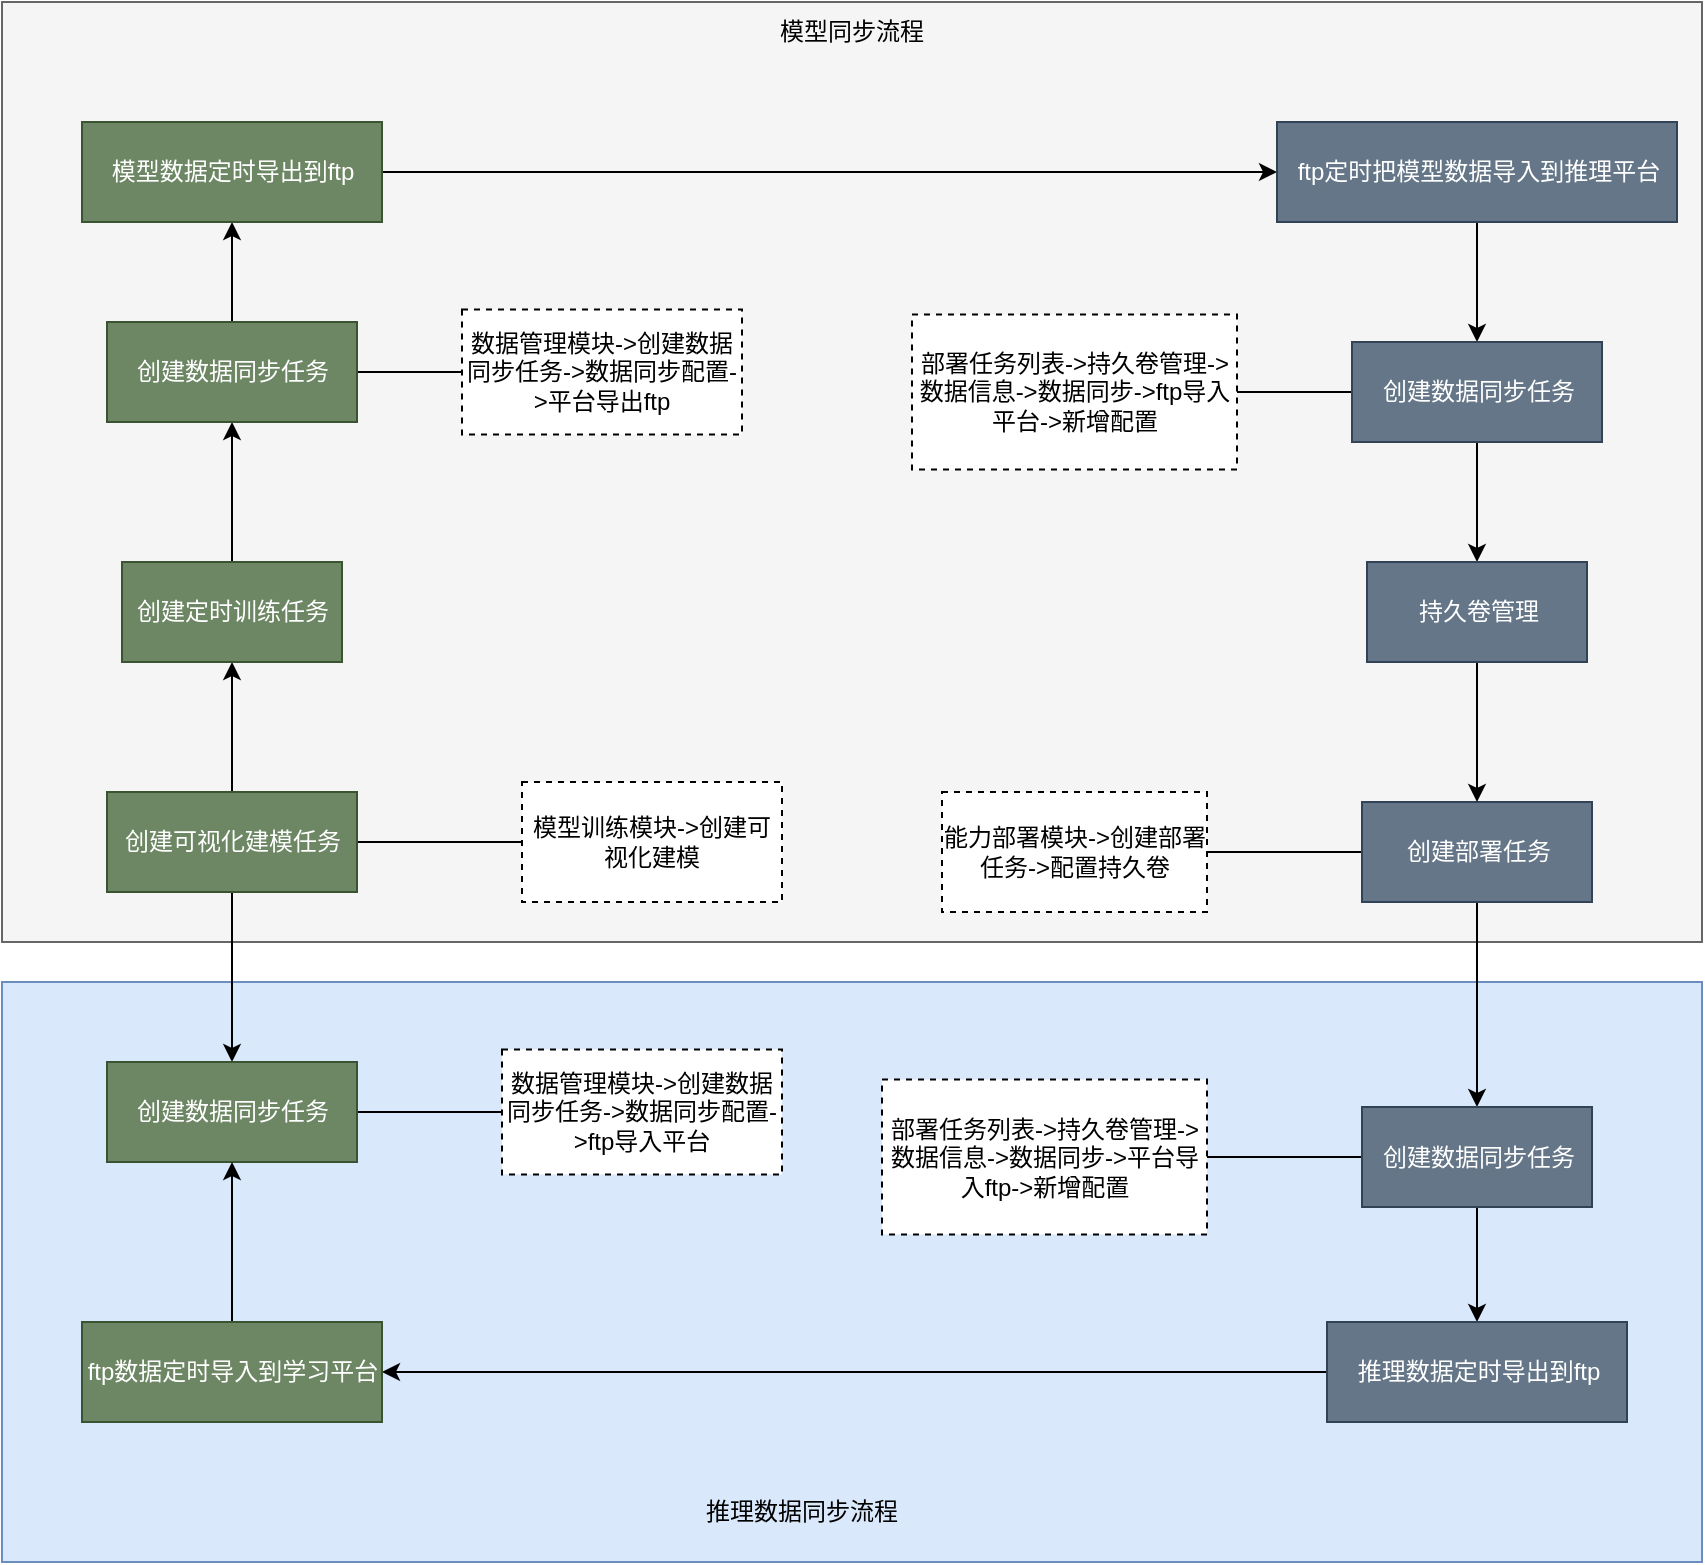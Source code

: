 <mxfile version="20.3.6" type="github">
  <diagram id="urSJdIR2Tf46Iqk3_nOT" name="第 1 页">
    <mxGraphModel dx="865" dy="1632" grid="1" gridSize="10" guides="1" tooltips="1" connect="1" arrows="1" fold="1" page="1" pageScale="1" pageWidth="827" pageHeight="1169" math="0" shadow="0">
      <root>
        <mxCell id="0" />
        <mxCell id="1" parent="0" />
        <mxCell id="3qrp_uGkJdftNhMHwffZ-61" value="" style="rounded=0;whiteSpace=wrap;html=1;fillColor=#dae8fc;strokeColor=#6c8ebf;" vertex="1" parent="1">
          <mxGeometry x="50" y="270" width="850" height="290" as="geometry" />
        </mxCell>
        <mxCell id="3qrp_uGkJdftNhMHwffZ-59" value="" style="rounded=0;whiteSpace=wrap;html=1;fillColor=#f5f5f5;fontColor=#333333;strokeColor=#666666;" vertex="1" parent="1">
          <mxGeometry x="50" y="-220" width="850" height="470" as="geometry" />
        </mxCell>
        <mxCell id="3qrp_uGkJdftNhMHwffZ-10" style="edgeStyle=orthogonalEdgeStyle;rounded=0;orthogonalLoop=1;jettySize=auto;html=1;entryX=0.5;entryY=0;entryDx=0;entryDy=0;" edge="1" parent="1" source="3qrp_uGkJdftNhMHwffZ-9" target="3qrp_uGkJdftNhMHwffZ-11">
          <mxGeometry relative="1" as="geometry">
            <mxPoint x="165" y="260" as="targetPoint" />
          </mxGeometry>
        </mxCell>
        <mxCell id="3qrp_uGkJdftNhMHwffZ-20" value="" style="edgeStyle=orthogonalEdgeStyle;rounded=0;orthogonalLoop=1;jettySize=auto;html=1;endArrow=none;endFill=0;" edge="1" parent="1" source="3qrp_uGkJdftNhMHwffZ-9" target="3qrp_uGkJdftNhMHwffZ-19">
          <mxGeometry relative="1" as="geometry" />
        </mxCell>
        <mxCell id="3qrp_uGkJdftNhMHwffZ-38" style="edgeStyle=orthogonalEdgeStyle;rounded=0;orthogonalLoop=1;jettySize=auto;html=1;entryX=0.5;entryY=1;entryDx=0;entryDy=0;endArrow=classic;endFill=1;" edge="1" parent="1" source="3qrp_uGkJdftNhMHwffZ-9" target="3qrp_uGkJdftNhMHwffZ-37">
          <mxGeometry relative="1" as="geometry" />
        </mxCell>
        <mxCell id="3qrp_uGkJdftNhMHwffZ-9" value="创建可视化建模任务" style="html=1;fillColor=#6d8764;fontColor=#ffffff;strokeColor=#3A5431;" vertex="1" parent="1">
          <mxGeometry x="102.5" y="175" width="125" height="50" as="geometry" />
        </mxCell>
        <mxCell id="3qrp_uGkJdftNhMHwffZ-23" style="edgeStyle=orthogonalEdgeStyle;rounded=0;orthogonalLoop=1;jettySize=auto;html=1;entryX=0;entryY=0.5;entryDx=0;entryDy=0;endArrow=none;endFill=0;" edge="1" parent="1" source="3qrp_uGkJdftNhMHwffZ-11" target="3qrp_uGkJdftNhMHwffZ-22">
          <mxGeometry relative="1" as="geometry" />
        </mxCell>
        <mxCell id="3qrp_uGkJdftNhMHwffZ-11" value="创建数据同步任务" style="html=1;fillColor=#6d8764;fontColor=#ffffff;strokeColor=#3A5431;" vertex="1" parent="1">
          <mxGeometry x="102.5" y="310" width="125" height="50" as="geometry" />
        </mxCell>
        <mxCell id="3qrp_uGkJdftNhMHwffZ-18" style="edgeStyle=orthogonalEdgeStyle;rounded=0;orthogonalLoop=1;jettySize=auto;html=1;" edge="1" parent="1" source="3qrp_uGkJdftNhMHwffZ-14" target="3qrp_uGkJdftNhMHwffZ-17">
          <mxGeometry relative="1" as="geometry" />
        </mxCell>
        <mxCell id="3qrp_uGkJdftNhMHwffZ-26" value="" style="edgeStyle=orthogonalEdgeStyle;rounded=0;orthogonalLoop=1;jettySize=auto;html=1;endArrow=none;endFill=0;" edge="1" parent="1" source="3qrp_uGkJdftNhMHwffZ-14" target="3qrp_uGkJdftNhMHwffZ-25">
          <mxGeometry relative="1" as="geometry" />
        </mxCell>
        <mxCell id="3qrp_uGkJdftNhMHwffZ-14" value="创建部署任务" style="html=1;fillColor=#647687;fontColor=#ffffff;strokeColor=#314354;" vertex="1" parent="1">
          <mxGeometry x="730" y="180" width="115" height="50" as="geometry" />
        </mxCell>
        <mxCell id="3qrp_uGkJdftNhMHwffZ-28" value="" style="edgeStyle=orthogonalEdgeStyle;rounded=0;orthogonalLoop=1;jettySize=auto;html=1;endArrow=none;endFill=0;" edge="1" parent="1" source="3qrp_uGkJdftNhMHwffZ-17" target="3qrp_uGkJdftNhMHwffZ-27">
          <mxGeometry relative="1" as="geometry" />
        </mxCell>
        <mxCell id="3qrp_uGkJdftNhMHwffZ-32" style="edgeStyle=orthogonalEdgeStyle;rounded=0;orthogonalLoop=1;jettySize=auto;html=1;entryX=0.5;entryY=0;entryDx=0;entryDy=0;" edge="1" parent="1" source="3qrp_uGkJdftNhMHwffZ-17" target="3qrp_uGkJdftNhMHwffZ-29">
          <mxGeometry relative="1" as="geometry" />
        </mxCell>
        <mxCell id="3qrp_uGkJdftNhMHwffZ-17" value="创建数据同步任务" style="html=1;fillColor=#647687;fontColor=#ffffff;strokeColor=#314354;" vertex="1" parent="1">
          <mxGeometry x="730" y="332.5" width="115" height="50" as="geometry" />
        </mxCell>
        <mxCell id="3qrp_uGkJdftNhMHwffZ-19" value="&lt;span style=&quot;&quot;&gt;模型训练模块-&amp;gt;创建可视化建模&lt;/span&gt;" style="whiteSpace=wrap;html=1;dashed=1;" vertex="1" parent="1">
          <mxGeometry x="310" y="170" width="130" height="60" as="geometry" />
        </mxCell>
        <mxCell id="3qrp_uGkJdftNhMHwffZ-22" value="&lt;span style=&quot;&quot;&gt;数据管理模块-&amp;gt;创建数据同步任务-&amp;gt;数据同步配置-&amp;gt;ftp导入平台&lt;/span&gt;" style="whiteSpace=wrap;html=1;dashed=1;" vertex="1" parent="1">
          <mxGeometry x="300" y="303.75" width="140" height="62.5" as="geometry" />
        </mxCell>
        <mxCell id="3qrp_uGkJdftNhMHwffZ-25" value="&lt;span style=&quot;&quot;&gt;能力部署模块-&amp;gt;创建部署任务-&amp;gt;配置持久卷&lt;/span&gt;" style="whiteSpace=wrap;html=1;dashed=1;" vertex="1" parent="1">
          <mxGeometry x="520" y="175" width="132.5" height="60" as="geometry" />
        </mxCell>
        <mxCell id="3qrp_uGkJdftNhMHwffZ-27" value="部署任务列表-&amp;gt;持久卷管理-&amp;gt;数据信息-&amp;gt;数据同步-&amp;gt;平台导入ftp-&amp;gt;新增配置" style="whiteSpace=wrap;html=1;dashed=1;" vertex="1" parent="1">
          <mxGeometry x="490" y="318.75" width="162.5" height="77.5" as="geometry" />
        </mxCell>
        <mxCell id="3qrp_uGkJdftNhMHwffZ-33" style="edgeStyle=orthogonalEdgeStyle;rounded=0;orthogonalLoop=1;jettySize=auto;html=1;entryX=1;entryY=0.5;entryDx=0;entryDy=0;" edge="1" parent="1" source="3qrp_uGkJdftNhMHwffZ-29" target="3qrp_uGkJdftNhMHwffZ-30">
          <mxGeometry relative="1" as="geometry" />
        </mxCell>
        <mxCell id="3qrp_uGkJdftNhMHwffZ-29" value="推理数据定时导出到ftp" style="html=1;fillColor=#647687;fontColor=#ffffff;strokeColor=#314354;" vertex="1" parent="1">
          <mxGeometry x="712.5" y="440" width="150" height="50" as="geometry" />
        </mxCell>
        <mxCell id="3qrp_uGkJdftNhMHwffZ-31" style="edgeStyle=orthogonalEdgeStyle;rounded=0;orthogonalLoop=1;jettySize=auto;html=1;entryX=0.5;entryY=1;entryDx=0;entryDy=0;" edge="1" parent="1" source="3qrp_uGkJdftNhMHwffZ-30" target="3qrp_uGkJdftNhMHwffZ-11">
          <mxGeometry relative="1" as="geometry" />
        </mxCell>
        <mxCell id="3qrp_uGkJdftNhMHwffZ-30" value="ftp数据定时导入到学习平台" style="html=1;fillColor=#6d8764;fontColor=#ffffff;strokeColor=#3A5431;" vertex="1" parent="1">
          <mxGeometry x="90" y="440" width="150" height="50" as="geometry" />
        </mxCell>
        <mxCell id="3qrp_uGkJdftNhMHwffZ-40" style="edgeStyle=orthogonalEdgeStyle;rounded=0;orthogonalLoop=1;jettySize=auto;html=1;entryX=0.5;entryY=1;entryDx=0;entryDy=0;endArrow=classic;endFill=1;" edge="1" parent="1" source="3qrp_uGkJdftNhMHwffZ-37" target="3qrp_uGkJdftNhMHwffZ-39">
          <mxGeometry relative="1" as="geometry" />
        </mxCell>
        <mxCell id="3qrp_uGkJdftNhMHwffZ-37" value="创建定时训练任务" style="html=1;fillColor=#6d8764;fontColor=#ffffff;strokeColor=#3A5431;" vertex="1" parent="1">
          <mxGeometry x="110" y="60" width="110" height="50" as="geometry" />
        </mxCell>
        <mxCell id="3qrp_uGkJdftNhMHwffZ-44" style="edgeStyle=orthogonalEdgeStyle;rounded=0;orthogonalLoop=1;jettySize=auto;html=1;entryX=0.5;entryY=1;entryDx=0;entryDy=0;endArrow=classic;endFill=1;" edge="1" parent="1" source="3qrp_uGkJdftNhMHwffZ-39" target="3qrp_uGkJdftNhMHwffZ-43">
          <mxGeometry relative="1" as="geometry" />
        </mxCell>
        <mxCell id="3qrp_uGkJdftNhMHwffZ-50" style="edgeStyle=orthogonalEdgeStyle;rounded=0;orthogonalLoop=1;jettySize=auto;html=1;entryX=0;entryY=0.5;entryDx=0;entryDy=0;endArrow=none;endFill=0;" edge="1" parent="1" source="3qrp_uGkJdftNhMHwffZ-39" target="3qrp_uGkJdftNhMHwffZ-49">
          <mxGeometry relative="1" as="geometry" />
        </mxCell>
        <mxCell id="3qrp_uGkJdftNhMHwffZ-39" value="创建数据同步任务" style="html=1;fillColor=#6d8764;fontColor=#ffffff;strokeColor=#3A5431;" vertex="1" parent="1">
          <mxGeometry x="102.5" y="-60" width="125" height="50" as="geometry" />
        </mxCell>
        <mxCell id="3qrp_uGkJdftNhMHwffZ-46" style="edgeStyle=orthogonalEdgeStyle;rounded=0;orthogonalLoop=1;jettySize=auto;html=1;entryX=0;entryY=0.5;entryDx=0;entryDy=0;endArrow=classic;endFill=1;" edge="1" parent="1" source="3qrp_uGkJdftNhMHwffZ-43" target="3qrp_uGkJdftNhMHwffZ-45">
          <mxGeometry relative="1" as="geometry" />
        </mxCell>
        <mxCell id="3qrp_uGkJdftNhMHwffZ-43" value="模型数据定时导出到ftp" style="html=1;fillColor=#6d8764;fontColor=#ffffff;strokeColor=#3A5431;" vertex="1" parent="1">
          <mxGeometry x="90" y="-160" width="150" height="50" as="geometry" />
        </mxCell>
        <mxCell id="3qrp_uGkJdftNhMHwffZ-48" style="edgeStyle=orthogonalEdgeStyle;rounded=0;orthogonalLoop=1;jettySize=auto;html=1;entryX=0.5;entryY=0;entryDx=0;entryDy=0;endArrow=classic;endFill=1;" edge="1" parent="1" source="3qrp_uGkJdftNhMHwffZ-45" target="3qrp_uGkJdftNhMHwffZ-47">
          <mxGeometry relative="1" as="geometry" />
        </mxCell>
        <mxCell id="3qrp_uGkJdftNhMHwffZ-45" value="ftp定时把模型数据导入到推理平台" style="html=1;fillColor=#647687;fontColor=#ffffff;strokeColor=#314354;" vertex="1" parent="1">
          <mxGeometry x="687.5" y="-160" width="200" height="50" as="geometry" />
        </mxCell>
        <mxCell id="3qrp_uGkJdftNhMHwffZ-52" style="edgeStyle=orthogonalEdgeStyle;rounded=0;orthogonalLoop=1;jettySize=auto;html=1;entryX=1;entryY=0.5;entryDx=0;entryDy=0;endArrow=none;endFill=0;" edge="1" parent="1" source="3qrp_uGkJdftNhMHwffZ-47" target="3qrp_uGkJdftNhMHwffZ-51">
          <mxGeometry relative="1" as="geometry" />
        </mxCell>
        <mxCell id="3qrp_uGkJdftNhMHwffZ-55" style="edgeStyle=orthogonalEdgeStyle;rounded=0;orthogonalLoop=1;jettySize=auto;html=1;entryX=0.5;entryY=0;entryDx=0;entryDy=0;endArrow=classic;endFill=1;" edge="1" parent="1" source="3qrp_uGkJdftNhMHwffZ-47" target="3qrp_uGkJdftNhMHwffZ-54">
          <mxGeometry relative="1" as="geometry" />
        </mxCell>
        <mxCell id="3qrp_uGkJdftNhMHwffZ-47" value="创建数据同步任务" style="html=1;fillColor=#647687;fontColor=#ffffff;strokeColor=#314354;" vertex="1" parent="1">
          <mxGeometry x="725" y="-50" width="125" height="50" as="geometry" />
        </mxCell>
        <mxCell id="3qrp_uGkJdftNhMHwffZ-49" value="&lt;span style=&quot;&quot;&gt;数据管理模块-&amp;gt;创建数据同步任务-&amp;gt;数据同步配置-&amp;gt;平台导出ftp&lt;/span&gt;" style="whiteSpace=wrap;html=1;dashed=1;" vertex="1" parent="1">
          <mxGeometry x="280" y="-66.25" width="140" height="62.5" as="geometry" />
        </mxCell>
        <mxCell id="3qrp_uGkJdftNhMHwffZ-51" value="部署任务列表-&amp;gt;持久卷管理-&amp;gt;数据信息-&amp;gt;数据同步-&amp;gt;ftp导入平台-&amp;gt;新增配置" style="whiteSpace=wrap;html=1;dashed=1;" vertex="1" parent="1">
          <mxGeometry x="505" y="-63.75" width="162.5" height="77.5" as="geometry" />
        </mxCell>
        <mxCell id="3qrp_uGkJdftNhMHwffZ-56" style="edgeStyle=orthogonalEdgeStyle;rounded=0;orthogonalLoop=1;jettySize=auto;html=1;endArrow=classic;endFill=1;" edge="1" parent="1" source="3qrp_uGkJdftNhMHwffZ-54" target="3qrp_uGkJdftNhMHwffZ-14">
          <mxGeometry relative="1" as="geometry" />
        </mxCell>
        <mxCell id="3qrp_uGkJdftNhMHwffZ-54" value="持久卷管理" style="html=1;fillColor=#647687;fontColor=#ffffff;strokeColor=#314354;" vertex="1" parent="1">
          <mxGeometry x="732.5" y="60" width="110" height="50" as="geometry" />
        </mxCell>
        <mxCell id="3qrp_uGkJdftNhMHwffZ-60" value="模型同步流程" style="text;html=1;strokeColor=none;fillColor=none;align=center;verticalAlign=middle;whiteSpace=wrap;rounded=0;" vertex="1" parent="1">
          <mxGeometry x="430" y="-220" width="90" height="30" as="geometry" />
        </mxCell>
        <mxCell id="3qrp_uGkJdftNhMHwffZ-62" value="推理数据同步流程" style="text;html=1;strokeColor=none;fillColor=none;align=center;verticalAlign=middle;whiteSpace=wrap;rounded=0;" vertex="1" parent="1">
          <mxGeometry x="390" y="520" width="120" height="30" as="geometry" />
        </mxCell>
      </root>
    </mxGraphModel>
  </diagram>
</mxfile>
